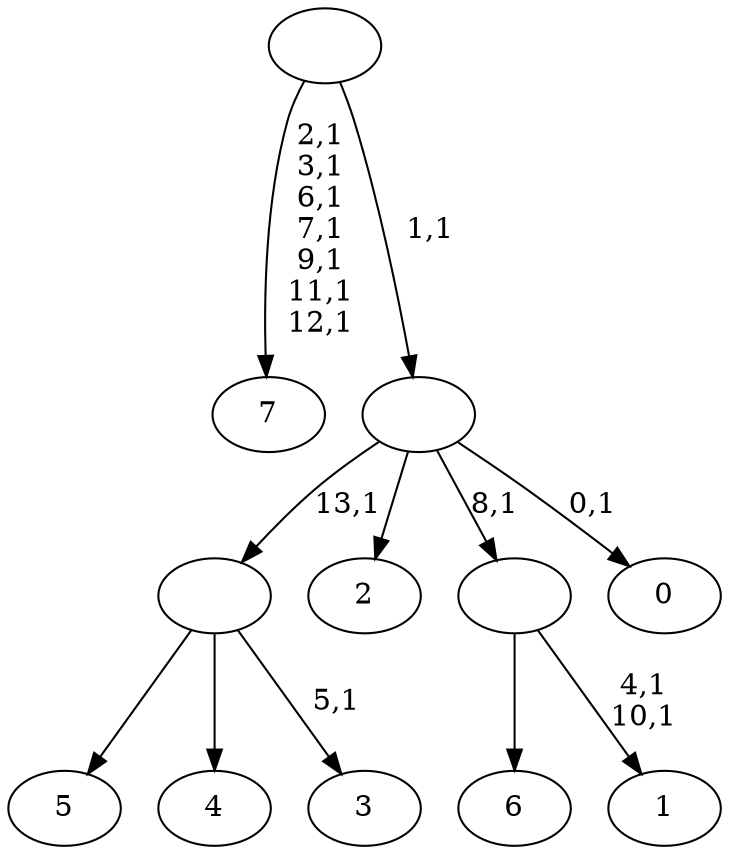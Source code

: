 digraph T {
	22 [label="7"]
	14 [label="6"]
	13 [label="5"]
	12 [label="4"]
	11 [label="3"]
	9 [label=""]
	8 [label="2"]
	7 [label="1"]
	4 [label=""]
	3 [label="0"]
	1 [label=""]
	0 [label=""]
	9 -> 11 [label="5,1"]
	9 -> 13 [label=""]
	9 -> 12 [label=""]
	4 -> 7 [label="4,1\n10,1"]
	4 -> 14 [label=""]
	1 -> 3 [label="0,1"]
	1 -> 9 [label="13,1"]
	1 -> 8 [label=""]
	1 -> 4 [label="8,1"]
	0 -> 22 [label="2,1\n3,1\n6,1\n7,1\n9,1\n11,1\n12,1"]
	0 -> 1 [label="1,1"]
}

